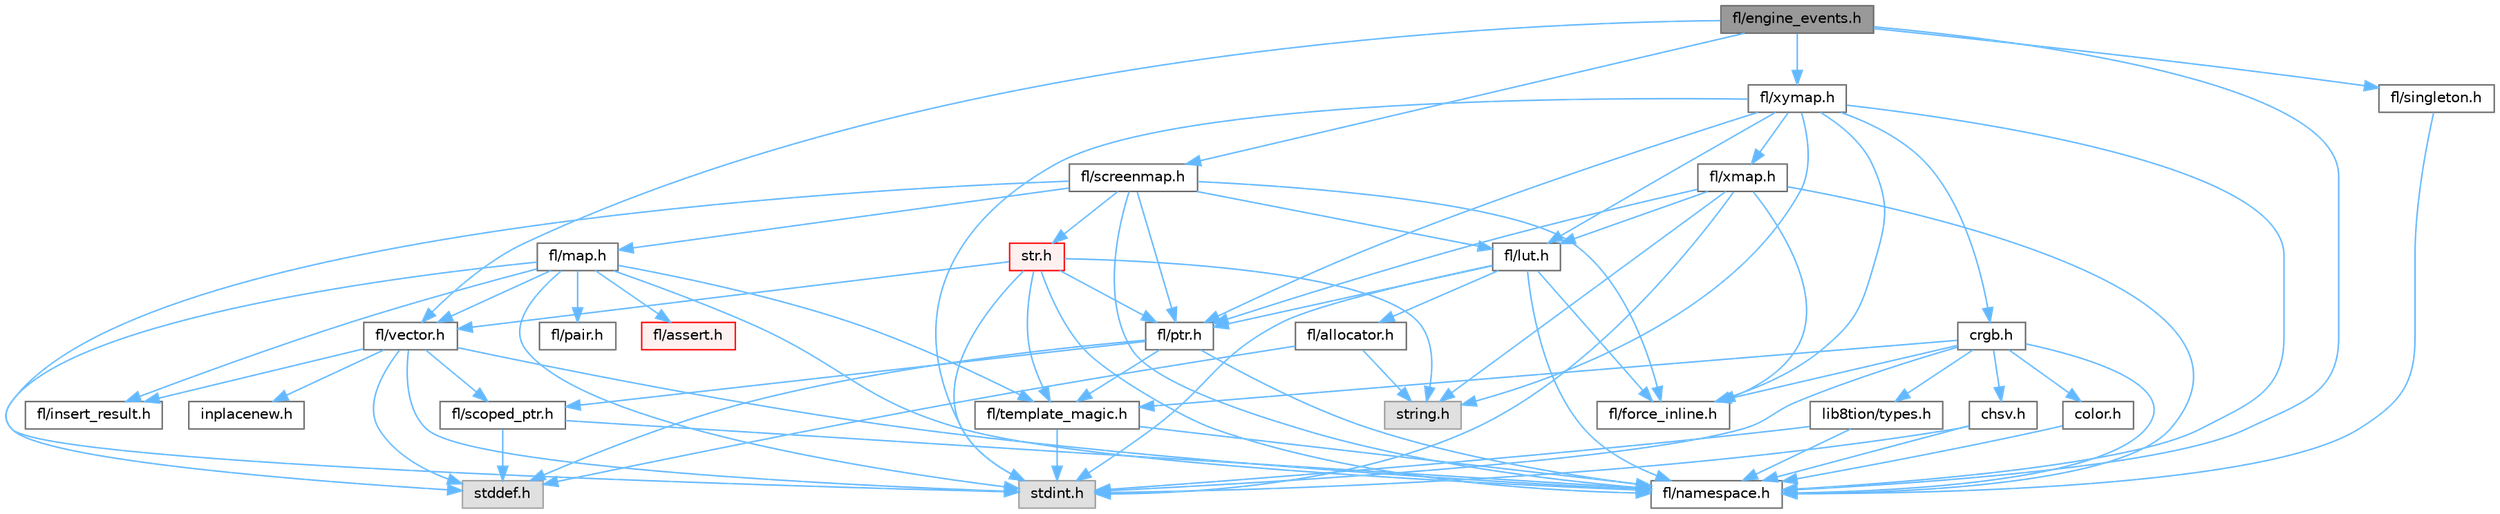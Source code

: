 digraph "fl/engine_events.h"
{
 // INTERACTIVE_SVG=YES
 // LATEX_PDF_SIZE
  bgcolor="transparent";
  edge [fontname=Helvetica,fontsize=10,labelfontname=Helvetica,labelfontsize=10];
  node [fontname=Helvetica,fontsize=10,shape=box,height=0.2,width=0.4];
  Node1 [id="Node000001",label="fl/engine_events.h",height=0.2,width=0.4,color="gray40", fillcolor="grey60", style="filled", fontcolor="black",tooltip=" "];
  Node1 -> Node2 [id="edge1_Node000001_Node000002",color="steelblue1",style="solid",tooltip=" "];
  Node2 [id="Node000002",label="fl/vector.h",height=0.2,width=0.4,color="grey40", fillcolor="white", style="filled",URL="$d6/d68/vector_8h.html",tooltip=" "];
  Node2 -> Node3 [id="edge2_Node000002_Node000003",color="steelblue1",style="solid",tooltip=" "];
  Node3 [id="Node000003",label="stdint.h",height=0.2,width=0.4,color="grey60", fillcolor="#E0E0E0", style="filled",tooltip=" "];
  Node2 -> Node4 [id="edge3_Node000002_Node000004",color="steelblue1",style="solid",tooltip=" "];
  Node4 [id="Node000004",label="stddef.h",height=0.2,width=0.4,color="grey60", fillcolor="#E0E0E0", style="filled",tooltip=" "];
  Node2 -> Node5 [id="edge4_Node000002_Node000005",color="steelblue1",style="solid",tooltip=" "];
  Node5 [id="Node000005",label="inplacenew.h",height=0.2,width=0.4,color="grey40", fillcolor="white", style="filled",URL="$db/d36/inplacenew_8h.html",tooltip=" "];
  Node2 -> Node6 [id="edge5_Node000002_Node000006",color="steelblue1",style="solid",tooltip=" "];
  Node6 [id="Node000006",label="fl/namespace.h",height=0.2,width=0.4,color="grey40", fillcolor="white", style="filled",URL="$df/d2a/namespace_8h.html",tooltip="Implements the FastLED namespace macros."];
  Node2 -> Node7 [id="edge6_Node000002_Node000007",color="steelblue1",style="solid",tooltip=" "];
  Node7 [id="Node000007",label="fl/scoped_ptr.h",height=0.2,width=0.4,color="grey40", fillcolor="white", style="filled",URL="$df/d28/fl_2scoped__ptr_8h.html",tooltip=" "];
  Node7 -> Node4 [id="edge7_Node000007_Node000004",color="steelblue1",style="solid",tooltip=" "];
  Node7 -> Node6 [id="edge8_Node000007_Node000006",color="steelblue1",style="solid",tooltip=" "];
  Node2 -> Node8 [id="edge9_Node000002_Node000008",color="steelblue1",style="solid",tooltip=" "];
  Node8 [id="Node000008",label="fl/insert_result.h",height=0.2,width=0.4,color="grey40", fillcolor="white", style="filled",URL="$d1/d22/insert__result_8h.html",tooltip=" "];
  Node1 -> Node9 [id="edge10_Node000001_Node000009",color="steelblue1",style="solid",tooltip=" "];
  Node9 [id="Node000009",label="fl/singleton.h",height=0.2,width=0.4,color="grey40", fillcolor="white", style="filled",URL="$d0/dae/fl_2singleton_8h.html",tooltip=" "];
  Node9 -> Node6 [id="edge11_Node000009_Node000006",color="steelblue1",style="solid",tooltip=" "];
  Node1 -> Node10 [id="edge12_Node000001_Node000010",color="steelblue1",style="solid",tooltip=" "];
  Node10 [id="Node000010",label="fl/xymap.h",height=0.2,width=0.4,color="grey40", fillcolor="white", style="filled",URL="$d6/dc9/fl_2xymap_8h.html",tooltip=" "];
  Node10 -> Node3 [id="edge13_Node000010_Node000003",color="steelblue1",style="solid",tooltip=" "];
  Node10 -> Node11 [id="edge14_Node000010_Node000011",color="steelblue1",style="solid",tooltip=" "];
  Node11 [id="Node000011",label="string.h",height=0.2,width=0.4,color="grey60", fillcolor="#E0E0E0", style="filled",tooltip=" "];
  Node10 -> Node12 [id="edge15_Node000010_Node000012",color="steelblue1",style="solid",tooltip=" "];
  Node12 [id="Node000012",label="crgb.h",height=0.2,width=0.4,color="grey40", fillcolor="white", style="filled",URL="$db/dd1/crgb_8h.html",tooltip="Defines the red, green, and blue (RGB) pixel struct."];
  Node12 -> Node3 [id="edge16_Node000012_Node000003",color="steelblue1",style="solid",tooltip=" "];
  Node12 -> Node13 [id="edge17_Node000012_Node000013",color="steelblue1",style="solid",tooltip=" "];
  Node13 [id="Node000013",label="chsv.h",height=0.2,width=0.4,color="grey40", fillcolor="white", style="filled",URL="$d8/dd0/chsv_8h.html",tooltip="Defines the hue, saturation, and value (HSV) pixel struct."];
  Node13 -> Node3 [id="edge18_Node000013_Node000003",color="steelblue1",style="solid",tooltip=" "];
  Node13 -> Node6 [id="edge19_Node000013_Node000006",color="steelblue1",style="solid",tooltip=" "];
  Node12 -> Node6 [id="edge20_Node000012_Node000006",color="steelblue1",style="solid",tooltip=" "];
  Node12 -> Node14 [id="edge21_Node000012_Node000014",color="steelblue1",style="solid",tooltip=" "];
  Node14 [id="Node000014",label="color.h",height=0.2,width=0.4,color="grey40", fillcolor="white", style="filled",URL="$d2/d6b/src_2color_8h.html",tooltip="Contains definitions for color correction and temperature."];
  Node14 -> Node6 [id="edge22_Node000014_Node000006",color="steelblue1",style="solid",tooltip=" "];
  Node12 -> Node15 [id="edge23_Node000012_Node000015",color="steelblue1",style="solid",tooltip=" "];
  Node15 [id="Node000015",label="lib8tion/types.h",height=0.2,width=0.4,color="grey40", fillcolor="white", style="filled",URL="$d9/ddf/lib8tion_2types_8h.html",tooltip="Defines fractional types used for lib8tion functions."];
  Node15 -> Node3 [id="edge24_Node000015_Node000003",color="steelblue1",style="solid",tooltip=" "];
  Node15 -> Node6 [id="edge25_Node000015_Node000006",color="steelblue1",style="solid",tooltip=" "];
  Node12 -> Node16 [id="edge26_Node000012_Node000016",color="steelblue1",style="solid",tooltip=" "];
  Node16 [id="Node000016",label="fl/force_inline.h",height=0.2,width=0.4,color="grey40", fillcolor="white", style="filled",URL="$d8/d2d/fl_2force__inline_8h.html",tooltip=" "];
  Node12 -> Node17 [id="edge27_Node000012_Node000017",color="steelblue1",style="solid",tooltip=" "];
  Node17 [id="Node000017",label="fl/template_magic.h",height=0.2,width=0.4,color="grey40", fillcolor="white", style="filled",URL="$d8/d0c/template__magic_8h.html",tooltip=" "];
  Node17 -> Node3 [id="edge28_Node000017_Node000003",color="steelblue1",style="solid",tooltip=" "];
  Node17 -> Node6 [id="edge29_Node000017_Node000006",color="steelblue1",style="solid",tooltip=" "];
  Node10 -> Node16 [id="edge30_Node000010_Node000016",color="steelblue1",style="solid",tooltip=" "];
  Node10 -> Node18 [id="edge31_Node000010_Node000018",color="steelblue1",style="solid",tooltip=" "];
  Node18 [id="Node000018",label="fl/lut.h",height=0.2,width=0.4,color="grey40", fillcolor="white", style="filled",URL="$d3/db6/fl_2lut_8h.html",tooltip=" "];
  Node18 -> Node3 [id="edge32_Node000018_Node000003",color="steelblue1",style="solid",tooltip=" "];
  Node18 -> Node19 [id="edge33_Node000018_Node000019",color="steelblue1",style="solid",tooltip=" "];
  Node19 [id="Node000019",label="fl/ptr.h",height=0.2,width=0.4,color="grey40", fillcolor="white", style="filled",URL="$d7/df1/fl_2ptr_8h.html",tooltip=" "];
  Node19 -> Node4 [id="edge34_Node000019_Node000004",color="steelblue1",style="solid",tooltip=" "];
  Node19 -> Node6 [id="edge35_Node000019_Node000006",color="steelblue1",style="solid",tooltip=" "];
  Node19 -> Node7 [id="edge36_Node000019_Node000007",color="steelblue1",style="solid",tooltip=" "];
  Node19 -> Node17 [id="edge37_Node000019_Node000017",color="steelblue1",style="solid",tooltip=" "];
  Node18 -> Node16 [id="edge38_Node000018_Node000016",color="steelblue1",style="solid",tooltip=" "];
  Node18 -> Node20 [id="edge39_Node000018_Node000020",color="steelblue1",style="solid",tooltip=" "];
  Node20 [id="Node000020",label="fl/allocator.h",height=0.2,width=0.4,color="grey40", fillcolor="white", style="filled",URL="$d2/d6f/fl_2allocator_8h.html",tooltip=" "];
  Node20 -> Node4 [id="edge40_Node000020_Node000004",color="steelblue1",style="solid",tooltip=" "];
  Node20 -> Node11 [id="edge41_Node000020_Node000011",color="steelblue1",style="solid",tooltip=" "];
  Node18 -> Node6 [id="edge42_Node000018_Node000006",color="steelblue1",style="solid",tooltip=" "];
  Node10 -> Node6 [id="edge43_Node000010_Node000006",color="steelblue1",style="solid",tooltip=" "];
  Node10 -> Node19 [id="edge44_Node000010_Node000019",color="steelblue1",style="solid",tooltip=" "];
  Node10 -> Node21 [id="edge45_Node000010_Node000021",color="steelblue1",style="solid",tooltip=" "];
  Node21 [id="Node000021",label="fl/xmap.h",height=0.2,width=0.4,color="grey40", fillcolor="white", style="filled",URL="$d5/d22/fl_2xmap_8h.html",tooltip=" "];
  Node21 -> Node3 [id="edge46_Node000021_Node000003",color="steelblue1",style="solid",tooltip=" "];
  Node21 -> Node11 [id="edge47_Node000021_Node000011",color="steelblue1",style="solid",tooltip=" "];
  Node21 -> Node16 [id="edge48_Node000021_Node000016",color="steelblue1",style="solid",tooltip=" "];
  Node21 -> Node18 [id="edge49_Node000021_Node000018",color="steelblue1",style="solid",tooltip=" "];
  Node21 -> Node19 [id="edge50_Node000021_Node000019",color="steelblue1",style="solid",tooltip=" "];
  Node21 -> Node6 [id="edge51_Node000021_Node000006",color="steelblue1",style="solid",tooltip=" "];
  Node1 -> Node22 [id="edge52_Node000001_Node000022",color="steelblue1",style="solid",tooltip=" "];
  Node22 [id="Node000022",label="fl/screenmap.h",height=0.2,width=0.4,color="grey40", fillcolor="white", style="filled",URL="$d7/d0d/fl_2screenmap_8h.html",tooltip=" "];
  Node22 -> Node3 [id="edge53_Node000022_Node000003",color="steelblue1",style="solid",tooltip=" "];
  Node22 -> Node16 [id="edge54_Node000022_Node000016",color="steelblue1",style="solid",tooltip=" "];
  Node22 -> Node18 [id="edge55_Node000022_Node000018",color="steelblue1",style="solid",tooltip=" "];
  Node22 -> Node19 [id="edge56_Node000022_Node000019",color="steelblue1",style="solid",tooltip=" "];
  Node22 -> Node23 [id="edge57_Node000022_Node000023",color="steelblue1",style="solid",tooltip=" "];
  Node23 [id="Node000023",label="fl/map.h",height=0.2,width=0.4,color="grey40", fillcolor="white", style="filled",URL="$dc/db7/map_8h.html",tooltip=" "];
  Node23 -> Node3 [id="edge58_Node000023_Node000003",color="steelblue1",style="solid",tooltip=" "];
  Node23 -> Node4 [id="edge59_Node000023_Node000004",color="steelblue1",style="solid",tooltip=" "];
  Node23 -> Node6 [id="edge60_Node000023_Node000006",color="steelblue1",style="solid",tooltip=" "];
  Node23 -> Node2 [id="edge61_Node000023_Node000002",color="steelblue1",style="solid",tooltip=" "];
  Node23 -> Node17 [id="edge62_Node000023_Node000017",color="steelblue1",style="solid",tooltip=" "];
  Node23 -> Node8 [id="edge63_Node000023_Node000008",color="steelblue1",style="solid",tooltip=" "];
  Node23 -> Node24 [id="edge64_Node000023_Node000024",color="steelblue1",style="solid",tooltip=" "];
  Node24 [id="Node000024",label="fl/pair.h",height=0.2,width=0.4,color="grey40", fillcolor="white", style="filled",URL="$d3/d41/pair_8h.html",tooltip=" "];
  Node23 -> Node25 [id="edge65_Node000023_Node000025",color="steelblue1",style="solid",tooltip=" "];
  Node25 [id="Node000025",label="fl/assert.h",height=0.2,width=0.4,color="red", fillcolor="#FFF0F0", style="filled",URL="$dc/da7/assert_8h.html",tooltip=" "];
  Node22 -> Node29 [id="edge66_Node000022_Node000029",color="steelblue1",style="solid",tooltip=" "];
  Node29 [id="Node000029",label="str.h",height=0.2,width=0.4,color="red", fillcolor="#FFF0F0", style="filled",URL="$dc/d0e/fl_2str_8h.html",tooltip=" "];
  Node29 -> Node11 [id="edge67_Node000029_Node000011",color="steelblue1",style="solid",tooltip=" "];
  Node29 -> Node3 [id="edge68_Node000029_Node000003",color="steelblue1",style="solid",tooltip=" "];
  Node29 -> Node19 [id="edge69_Node000029_Node000019",color="steelblue1",style="solid",tooltip=" "];
  Node29 -> Node17 [id="edge70_Node000029_Node000017",color="steelblue1",style="solid",tooltip=" "];
  Node29 -> Node2 [id="edge71_Node000029_Node000002",color="steelblue1",style="solid",tooltip=" "];
  Node29 -> Node6 [id="edge72_Node000029_Node000006",color="steelblue1",style="solid",tooltip=" "];
  Node22 -> Node6 [id="edge73_Node000022_Node000006",color="steelblue1",style="solid",tooltip=" "];
  Node1 -> Node6 [id="edge74_Node000001_Node000006",color="steelblue1",style="solid",tooltip=" "];
}
